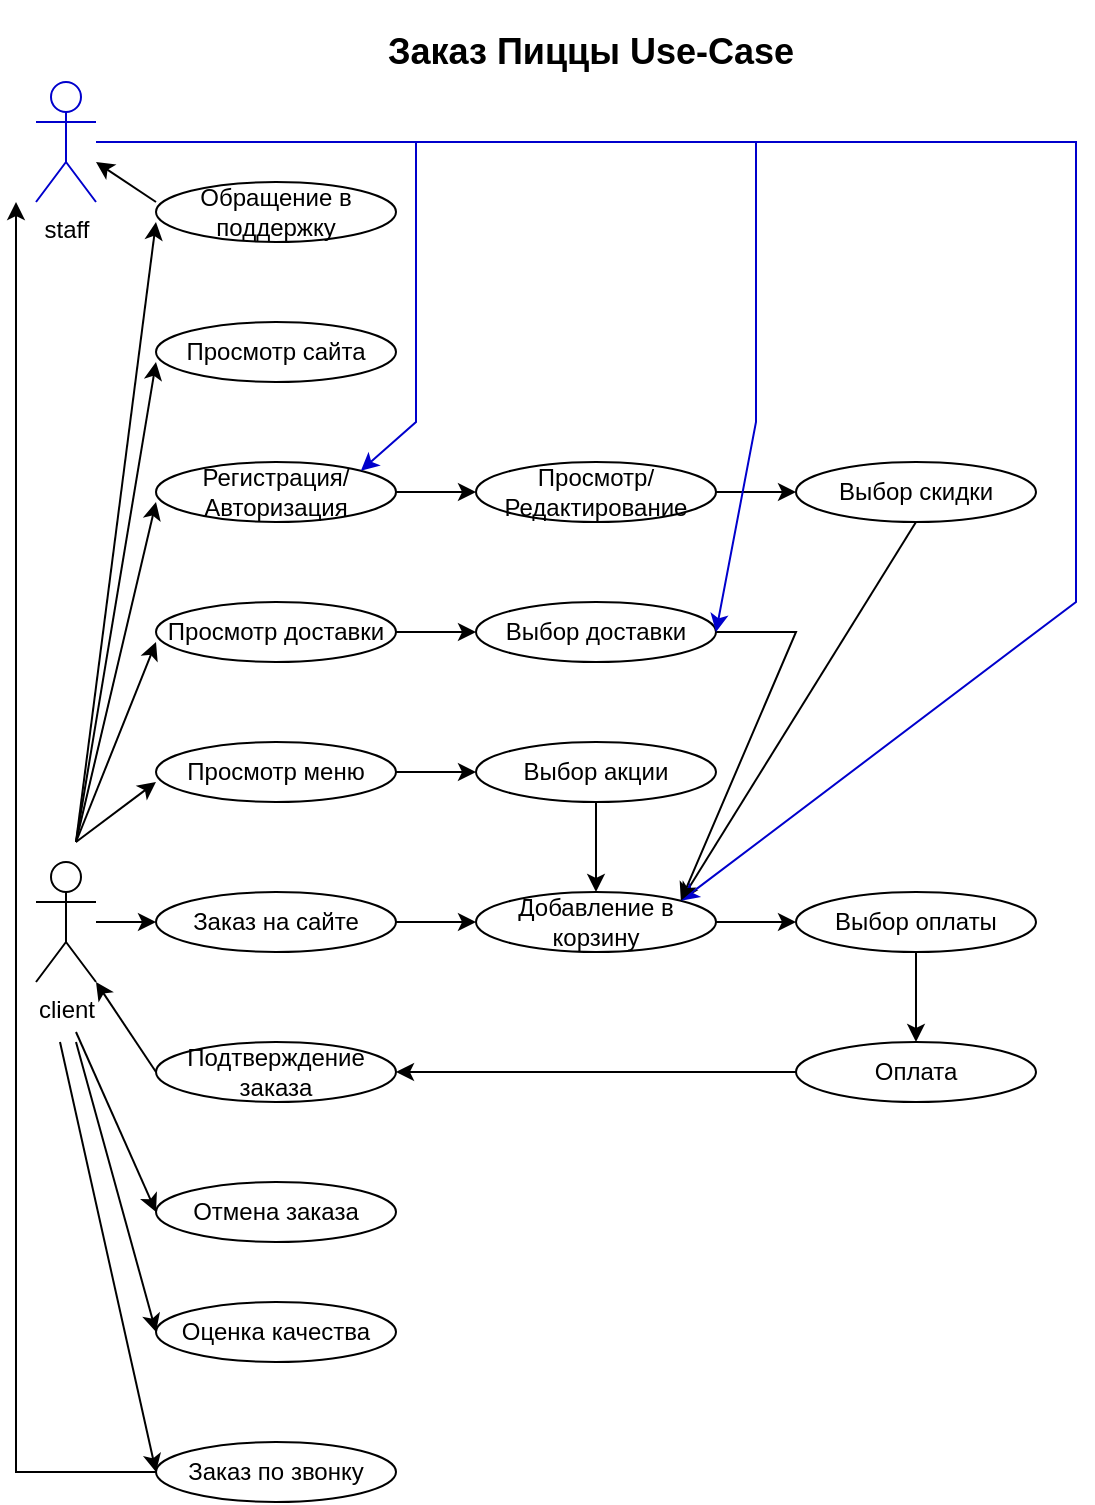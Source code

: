 <mxfile version="21.6.8" type="device">
  <diagram name="Страница — 1" id="s434RWu2uvfjdOMgeDoQ">
    <mxGraphModel dx="1540" dy="731" grid="1" gridSize="10" guides="1" tooltips="1" connect="1" arrows="1" fold="1" page="1" pageScale="1" pageWidth="827" pageHeight="1169" math="0" shadow="0">
      <root>
        <mxCell id="0" />
        <mxCell id="1" parent="0" />
        <mxCell id="d24N3o7evqY5tlvTbPBX-37" value="" style="edgeStyle=orthogonalEdgeStyle;rounded=0;orthogonalLoop=1;jettySize=auto;html=1;" edge="1" parent="1" source="d24N3o7evqY5tlvTbPBX-10" target="d24N3o7evqY5tlvTbPBX-11">
          <mxGeometry relative="1" as="geometry" />
        </mxCell>
        <mxCell id="d24N3o7evqY5tlvTbPBX-10" value="client" style="shape=umlActor;verticalLabelPosition=bottom;verticalAlign=top;html=1;" vertex="1" parent="1">
          <mxGeometry x="20" y="540" width="30" height="60" as="geometry" />
        </mxCell>
        <mxCell id="d24N3o7evqY5tlvTbPBX-38" style="edgeStyle=orthogonalEdgeStyle;rounded=0;orthogonalLoop=1;jettySize=auto;html=1;exitX=1;exitY=0.5;exitDx=0;exitDy=0;entryX=0;entryY=0.5;entryDx=0;entryDy=0;" edge="1" parent="1" source="d24N3o7evqY5tlvTbPBX-11" target="d24N3o7evqY5tlvTbPBX-25">
          <mxGeometry relative="1" as="geometry" />
        </mxCell>
        <mxCell id="d24N3o7evqY5tlvTbPBX-11" value="Заказ на сайте" style="ellipse;whiteSpace=wrap;html=1;" vertex="1" parent="1">
          <mxGeometry x="80" y="555" width="120" height="30" as="geometry" />
        </mxCell>
        <mxCell id="d24N3o7evqY5tlvTbPBX-16" style="edgeStyle=orthogonalEdgeStyle;rounded=0;orthogonalLoop=1;jettySize=auto;html=1;exitX=0.5;exitY=1;exitDx=0;exitDy=0;" edge="1" parent="1" source="d24N3o7evqY5tlvTbPBX-11" target="d24N3o7evqY5tlvTbPBX-11">
          <mxGeometry relative="1" as="geometry" />
        </mxCell>
        <mxCell id="d24N3o7evqY5tlvTbPBX-51" value="" style="edgeStyle=orthogonalEdgeStyle;rounded=0;orthogonalLoop=1;jettySize=auto;html=1;" edge="1" parent="1" source="d24N3o7evqY5tlvTbPBX-17" target="d24N3o7evqY5tlvTbPBX-34">
          <mxGeometry relative="1" as="geometry" />
        </mxCell>
        <mxCell id="d24N3o7evqY5tlvTbPBX-17" value="Просмотр меню" style="ellipse;whiteSpace=wrap;html=1;" vertex="1" parent="1">
          <mxGeometry x="80" y="480" width="120" height="30" as="geometry" />
        </mxCell>
        <mxCell id="d24N3o7evqY5tlvTbPBX-53" value="" style="edgeStyle=orthogonalEdgeStyle;rounded=0;orthogonalLoop=1;jettySize=auto;html=1;" edge="1" parent="1" source="d24N3o7evqY5tlvTbPBX-18" target="d24N3o7evqY5tlvTbPBX-50">
          <mxGeometry relative="1" as="geometry" />
        </mxCell>
        <mxCell id="d24N3o7evqY5tlvTbPBX-18" value="Регистрация/Авторизация" style="ellipse;whiteSpace=wrap;html=1;" vertex="1" parent="1">
          <mxGeometry x="80" y="340" width="120" height="30" as="geometry" />
        </mxCell>
        <mxCell id="d24N3o7evqY5tlvTbPBX-19" value="Обращение в поддержку" style="ellipse;whiteSpace=wrap;html=1;" vertex="1" parent="1">
          <mxGeometry x="80" y="200" width="120" height="30" as="geometry" />
        </mxCell>
        <mxCell id="d24N3o7evqY5tlvTbPBX-52" value="" style="edgeStyle=orthogonalEdgeStyle;rounded=0;orthogonalLoop=1;jettySize=auto;html=1;" edge="1" parent="1" source="d24N3o7evqY5tlvTbPBX-20" target="d24N3o7evqY5tlvTbPBX-27">
          <mxGeometry relative="1" as="geometry" />
        </mxCell>
        <mxCell id="d24N3o7evqY5tlvTbPBX-20" value="Просмотр доставки" style="ellipse;whiteSpace=wrap;html=1;" vertex="1" parent="1">
          <mxGeometry x="80" y="410" width="120" height="30" as="geometry" />
        </mxCell>
        <mxCell id="d24N3o7evqY5tlvTbPBX-21" value="Просмотр сайта" style="ellipse;whiteSpace=wrap;html=1;" vertex="1" parent="1">
          <mxGeometry x="80" y="270" width="120" height="30" as="geometry" />
        </mxCell>
        <mxCell id="d24N3o7evqY5tlvTbPBX-22" value="Заказ по звонку" style="ellipse;whiteSpace=wrap;html=1;" vertex="1" parent="1">
          <mxGeometry x="80" y="830" width="120" height="30" as="geometry" />
        </mxCell>
        <mxCell id="d24N3o7evqY5tlvTbPBX-23" value="Отмена заказа" style="ellipse;whiteSpace=wrap;html=1;" vertex="1" parent="1">
          <mxGeometry x="80" y="700" width="120" height="30" as="geometry" />
        </mxCell>
        <mxCell id="d24N3o7evqY5tlvTbPBX-24" value="Подтверждение заказа" style="ellipse;whiteSpace=wrap;html=1;" vertex="1" parent="1">
          <mxGeometry x="80" y="630" width="120" height="30" as="geometry" />
        </mxCell>
        <mxCell id="d24N3o7evqY5tlvTbPBX-56" value="" style="edgeStyle=orthogonalEdgeStyle;rounded=0;orthogonalLoop=1;jettySize=auto;html=1;" edge="1" parent="1" source="d24N3o7evqY5tlvTbPBX-25" target="d24N3o7evqY5tlvTbPBX-26">
          <mxGeometry relative="1" as="geometry" />
        </mxCell>
        <mxCell id="d24N3o7evqY5tlvTbPBX-25" value="Добавление в корзину" style="ellipse;whiteSpace=wrap;html=1;" vertex="1" parent="1">
          <mxGeometry x="240" y="555" width="120" height="30" as="geometry" />
        </mxCell>
        <mxCell id="d24N3o7evqY5tlvTbPBX-55" value="" style="edgeStyle=orthogonalEdgeStyle;rounded=0;orthogonalLoop=1;jettySize=auto;html=1;" edge="1" parent="1" source="d24N3o7evqY5tlvTbPBX-26" target="d24N3o7evqY5tlvTbPBX-28">
          <mxGeometry relative="1" as="geometry" />
        </mxCell>
        <mxCell id="d24N3o7evqY5tlvTbPBX-26" value="Выбор оплаты" style="ellipse;whiteSpace=wrap;html=1;" vertex="1" parent="1">
          <mxGeometry x="400" y="555" width="120" height="30" as="geometry" />
        </mxCell>
        <mxCell id="d24N3o7evqY5tlvTbPBX-27" value="Выбор доставки" style="ellipse;whiteSpace=wrap;html=1;" vertex="1" parent="1">
          <mxGeometry x="240" y="410" width="120" height="30" as="geometry" />
        </mxCell>
        <mxCell id="d24N3o7evqY5tlvTbPBX-57" style="edgeStyle=orthogonalEdgeStyle;rounded=0;orthogonalLoop=1;jettySize=auto;html=1;entryX=1;entryY=0.5;entryDx=0;entryDy=0;" edge="1" parent="1" source="d24N3o7evqY5tlvTbPBX-28" target="d24N3o7evqY5tlvTbPBX-24">
          <mxGeometry relative="1" as="geometry" />
        </mxCell>
        <mxCell id="d24N3o7evqY5tlvTbPBX-28" value="Оплата" style="ellipse;whiteSpace=wrap;html=1;" vertex="1" parent="1">
          <mxGeometry x="400" y="630" width="120" height="30" as="geometry" />
        </mxCell>
        <mxCell id="d24N3o7evqY5tlvTbPBX-29" value="Оценка качества" style="ellipse;whiteSpace=wrap;html=1;" vertex="1" parent="1">
          <mxGeometry x="80" y="760" width="120" height="30" as="geometry" />
        </mxCell>
        <mxCell id="d24N3o7evqY5tlvTbPBX-30" value="staff" style="shape=umlActor;verticalLabelPosition=bottom;verticalAlign=top;html=1;strokeColor=#0000CC;" vertex="1" parent="1">
          <mxGeometry x="20" y="150" width="30" height="60" as="geometry" />
        </mxCell>
        <mxCell id="d24N3o7evqY5tlvTbPBX-33" value="Выбор скидки" style="ellipse;whiteSpace=wrap;html=1;" vertex="1" parent="1">
          <mxGeometry x="400" y="340" width="120" height="30" as="geometry" />
        </mxCell>
        <mxCell id="d24N3o7evqY5tlvTbPBX-59" value="" style="edgeStyle=orthogonalEdgeStyle;rounded=0;orthogonalLoop=1;jettySize=auto;html=1;" edge="1" parent="1" source="d24N3o7evqY5tlvTbPBX-34" target="d24N3o7evqY5tlvTbPBX-25">
          <mxGeometry relative="1" as="geometry" />
        </mxCell>
        <mxCell id="d24N3o7evqY5tlvTbPBX-34" value="Выбор акции" style="ellipse;whiteSpace=wrap;html=1;" vertex="1" parent="1">
          <mxGeometry x="240" y="480" width="120" height="30" as="geometry" />
        </mxCell>
        <mxCell id="d24N3o7evqY5tlvTbPBX-40" value="" style="endArrow=classic;html=1;rounded=0;" edge="1" parent="1">
          <mxGeometry width="50" height="50" relative="1" as="geometry">
            <mxPoint x="40" y="530" as="sourcePoint" />
            <mxPoint x="80" y="500" as="targetPoint" />
            <Array as="points" />
          </mxGeometry>
        </mxCell>
        <mxCell id="d24N3o7evqY5tlvTbPBX-41" value="" style="endArrow=classic;html=1;rounded=0;" edge="1" parent="1">
          <mxGeometry width="50" height="50" relative="1" as="geometry">
            <mxPoint x="40" y="530" as="sourcePoint" />
            <mxPoint x="80" y="430" as="targetPoint" />
            <Array as="points" />
          </mxGeometry>
        </mxCell>
        <mxCell id="d24N3o7evqY5tlvTbPBX-42" value="" style="endArrow=classic;html=1;rounded=0;" edge="1" parent="1">
          <mxGeometry width="50" height="50" relative="1" as="geometry">
            <mxPoint x="40" y="530" as="sourcePoint" />
            <mxPoint x="80" y="360" as="targetPoint" />
          </mxGeometry>
        </mxCell>
        <mxCell id="d24N3o7evqY5tlvTbPBX-43" value="" style="endArrow=classic;html=1;rounded=0;" edge="1" parent="1">
          <mxGeometry width="50" height="50" relative="1" as="geometry">
            <mxPoint x="40" y="530" as="sourcePoint" />
            <mxPoint x="80" y="290" as="targetPoint" />
          </mxGeometry>
        </mxCell>
        <mxCell id="d24N3o7evqY5tlvTbPBX-44" value="" style="endArrow=classic;html=1;rounded=0;" edge="1" parent="1">
          <mxGeometry width="50" height="50" relative="1" as="geometry">
            <mxPoint x="40" y="530" as="sourcePoint" />
            <mxPoint x="80" y="220" as="targetPoint" />
          </mxGeometry>
        </mxCell>
        <mxCell id="d24N3o7evqY5tlvTbPBX-45" value="" style="endArrow=classic;html=1;rounded=0;exitX=0;exitY=0.5;exitDx=0;exitDy=0;" edge="1" parent="1" source="d24N3o7evqY5tlvTbPBX-24">
          <mxGeometry width="50" height="50" relative="1" as="geometry">
            <mxPoint x="80" y="620" as="sourcePoint" />
            <mxPoint x="50" y="600" as="targetPoint" />
            <Array as="points" />
          </mxGeometry>
        </mxCell>
        <mxCell id="d24N3o7evqY5tlvTbPBX-46" value="" style="endArrow=classic;html=1;rounded=0;exitX=0;exitY=0.5;exitDx=0;exitDy=0;" edge="1" parent="1" source="d24N3o7evqY5tlvTbPBX-22">
          <mxGeometry width="50" height="50" relative="1" as="geometry">
            <mxPoint x="70" y="930" as="sourcePoint" />
            <mxPoint x="10" y="210" as="targetPoint" />
            <Array as="points">
              <mxPoint x="10" y="845" />
              <mxPoint x="10" y="680" />
            </Array>
          </mxGeometry>
        </mxCell>
        <mxCell id="d24N3o7evqY5tlvTbPBX-47" value="" style="endArrow=classic;html=1;rounded=0;entryX=0;entryY=0.5;entryDx=0;entryDy=0;" edge="1" parent="1" target="d24N3o7evqY5tlvTbPBX-23">
          <mxGeometry width="50" height="50" relative="1" as="geometry">
            <mxPoint x="40" y="625" as="sourcePoint" />
            <mxPoint x="90" y="665" as="targetPoint" />
          </mxGeometry>
        </mxCell>
        <mxCell id="d24N3o7evqY5tlvTbPBX-48" value="" style="endArrow=classic;html=1;rounded=0;entryX=0;entryY=0.5;entryDx=0;entryDy=0;" edge="1" parent="1" target="d24N3o7evqY5tlvTbPBX-29">
          <mxGeometry width="50" height="50" relative="1" as="geometry">
            <mxPoint x="40" y="630" as="sourcePoint" />
            <mxPoint x="90" y="780" as="targetPoint" />
          </mxGeometry>
        </mxCell>
        <mxCell id="d24N3o7evqY5tlvTbPBX-49" value="" style="endArrow=classic;html=1;rounded=0;entryX=1;entryY=0;entryDx=0;entryDy=0;strokeColor=#0000CC;" edge="1" parent="1" target="d24N3o7evqY5tlvTbPBX-18">
          <mxGeometry width="50" height="50" relative="1" as="geometry">
            <mxPoint x="50" y="180" as="sourcePoint" />
            <mxPoint x="220" y="320" as="targetPoint" />
            <Array as="points">
              <mxPoint x="210" y="180" />
              <mxPoint x="210" y="320" />
            </Array>
          </mxGeometry>
        </mxCell>
        <mxCell id="d24N3o7evqY5tlvTbPBX-66" value="" style="edgeStyle=orthogonalEdgeStyle;rounded=0;orthogonalLoop=1;jettySize=auto;html=1;" edge="1" parent="1" source="d24N3o7evqY5tlvTbPBX-50" target="d24N3o7evqY5tlvTbPBX-33">
          <mxGeometry relative="1" as="geometry" />
        </mxCell>
        <mxCell id="d24N3o7evqY5tlvTbPBX-50" value="Просмотр/ Редактирование" style="ellipse;whiteSpace=wrap;html=1;" vertex="1" parent="1">
          <mxGeometry x="240" y="340" width="120" height="30" as="geometry" />
        </mxCell>
        <mxCell id="d24N3o7evqY5tlvTbPBX-60" value="" style="endArrow=classic;html=1;rounded=0;exitX=0.5;exitY=1;exitDx=0;exitDy=0;entryX=1;entryY=0;entryDx=0;entryDy=0;" edge="1" parent="1" source="d24N3o7evqY5tlvTbPBX-33" target="d24N3o7evqY5tlvTbPBX-25">
          <mxGeometry width="50" height="50" relative="1" as="geometry">
            <mxPoint x="390" y="520" as="sourcePoint" />
            <mxPoint x="440" y="470" as="targetPoint" />
          </mxGeometry>
        </mxCell>
        <mxCell id="d24N3o7evqY5tlvTbPBX-61" value="" style="endArrow=classic;html=1;rounded=0;entryX=1;entryY=0;entryDx=0;entryDy=0;strokeColor=#0000CC;" edge="1" parent="1" target="d24N3o7evqY5tlvTbPBX-25">
          <mxGeometry width="50" height="50" relative="1" as="geometry">
            <mxPoint x="210" y="180" as="sourcePoint" />
            <mxPoint x="540" y="510" as="targetPoint" />
            <Array as="points">
              <mxPoint x="540" y="180" />
              <mxPoint x="540" y="410" />
            </Array>
          </mxGeometry>
        </mxCell>
        <mxCell id="d24N3o7evqY5tlvTbPBX-62" value="" style="endArrow=classic;html=1;rounded=0;entryX=1;entryY=0;entryDx=0;entryDy=0;exitX=1;exitY=0.5;exitDx=0;exitDy=0;" edge="1" parent="1" source="d24N3o7evqY5tlvTbPBX-27" target="d24N3o7evqY5tlvTbPBX-25">
          <mxGeometry width="50" height="50" relative="1" as="geometry">
            <mxPoint x="360" y="430" as="sourcePoint" />
            <mxPoint x="410" y="370" as="targetPoint" />
            <Array as="points">
              <mxPoint x="400" y="425" />
            </Array>
          </mxGeometry>
        </mxCell>
        <mxCell id="d24N3o7evqY5tlvTbPBX-63" value="" style="endArrow=classic;html=1;rounded=0;entryX=1;entryY=0.5;entryDx=0;entryDy=0;strokeColor=#0000CC;" edge="1" parent="1" target="d24N3o7evqY5tlvTbPBX-27">
          <mxGeometry width="50" height="50" relative="1" as="geometry">
            <mxPoint x="380" y="180" as="sourcePoint" />
            <mxPoint x="440" y="300" as="targetPoint" />
            <Array as="points">
              <mxPoint x="380" y="320" />
            </Array>
          </mxGeometry>
        </mxCell>
        <mxCell id="d24N3o7evqY5tlvTbPBX-64" value="" style="endArrow=classic;html=1;rounded=0;" edge="1" parent="1">
          <mxGeometry width="50" height="50" relative="1" as="geometry">
            <mxPoint x="80" y="210" as="sourcePoint" />
            <mxPoint x="50" y="190" as="targetPoint" />
          </mxGeometry>
        </mxCell>
        <mxCell id="d24N3o7evqY5tlvTbPBX-65" value="" style="endArrow=classic;html=1;rounded=0;entryX=0;entryY=0.5;entryDx=0;entryDy=0;" edge="1" parent="1" target="d24N3o7evqY5tlvTbPBX-22">
          <mxGeometry width="50" height="50" relative="1" as="geometry">
            <mxPoint x="32" y="630" as="sourcePoint" />
            <mxPoint x="38" y="730" as="targetPoint" />
          </mxGeometry>
        </mxCell>
        <mxCell id="d24N3o7evqY5tlvTbPBX-67" value="&lt;h2&gt;Заказ Пиццы Use-Case&amp;nbsp;&lt;/h2&gt;" style="text;html=1;strokeColor=none;fillColor=none;align=center;verticalAlign=middle;whiteSpace=wrap;rounded=0;" vertex="1" parent="1">
          <mxGeometry x="100" y="120" width="400" height="30" as="geometry" />
        </mxCell>
      </root>
    </mxGraphModel>
  </diagram>
</mxfile>

